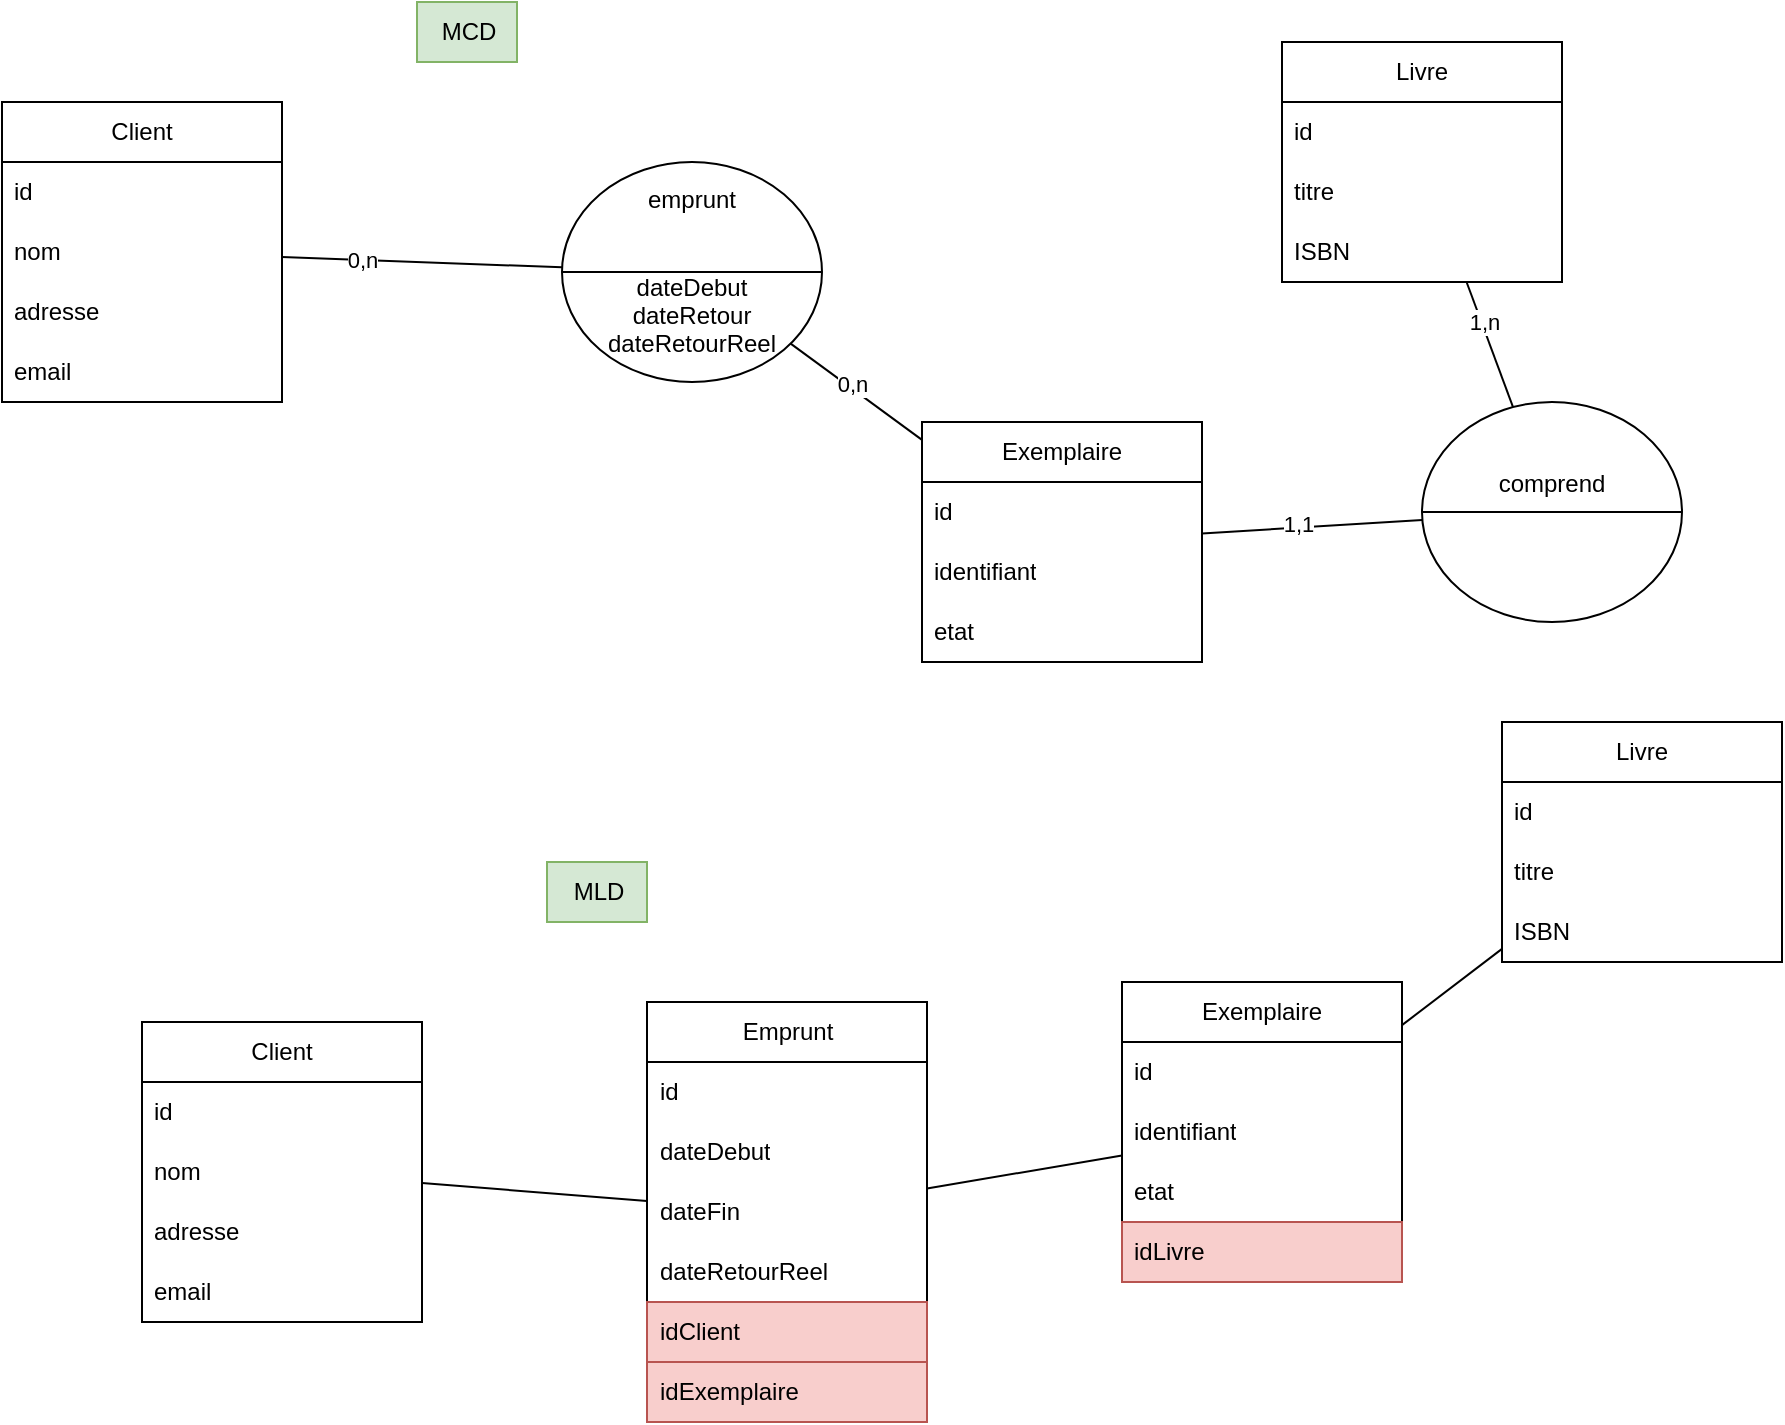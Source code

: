 <mxfile version="23.1.5" type="device">
  <diagram name="Page-1" id="Rdim_5VaXPFI_u1aEHPu">
    <mxGraphModel dx="1900" dy="-1571" grid="1" gridSize="10" guides="1" tooltips="1" connect="1" arrows="1" fold="1" page="1" pageScale="1" pageWidth="850" pageHeight="1100" math="0" shadow="0">
      <root>
        <mxCell id="0" />
        <mxCell id="1" parent="0" />
        <mxCell id="az1NuROMxJT2p0c5ZFmb-1" value="Client" style="swimlane;fontStyle=0;childLayout=stackLayout;horizontal=1;startSize=30;horizontalStack=0;resizeParent=1;resizeParentMax=0;resizeLast=0;collapsible=1;marginBottom=0;whiteSpace=wrap;html=1;" vertex="1" parent="1">
          <mxGeometry x="-190" y="2290" width="140" height="150" as="geometry" />
        </mxCell>
        <mxCell id="az1NuROMxJT2p0c5ZFmb-2" value="id" style="text;strokeColor=none;fillColor=none;align=left;verticalAlign=middle;spacingLeft=4;spacingRight=4;overflow=hidden;points=[[0,0.5],[1,0.5]];portConstraint=eastwest;rotatable=0;whiteSpace=wrap;html=1;" vertex="1" parent="az1NuROMxJT2p0c5ZFmb-1">
          <mxGeometry y="30" width="140" height="30" as="geometry" />
        </mxCell>
        <mxCell id="az1NuROMxJT2p0c5ZFmb-3" value="nom" style="text;strokeColor=none;fillColor=none;align=left;verticalAlign=middle;spacingLeft=4;spacingRight=4;overflow=hidden;points=[[0,0.5],[1,0.5]];portConstraint=eastwest;rotatable=0;whiteSpace=wrap;html=1;" vertex="1" parent="az1NuROMxJT2p0c5ZFmb-1">
          <mxGeometry y="60" width="140" height="30" as="geometry" />
        </mxCell>
        <mxCell id="az1NuROMxJT2p0c5ZFmb-4" value="adresse" style="text;strokeColor=none;fillColor=none;align=left;verticalAlign=middle;spacingLeft=4;spacingRight=4;overflow=hidden;points=[[0,0.5],[1,0.5]];portConstraint=eastwest;rotatable=0;whiteSpace=wrap;html=1;" vertex="1" parent="az1NuROMxJT2p0c5ZFmb-1">
          <mxGeometry y="90" width="140" height="30" as="geometry" />
        </mxCell>
        <mxCell id="az1NuROMxJT2p0c5ZFmb-15" value="email" style="text;strokeColor=none;fillColor=none;align=left;verticalAlign=middle;spacingLeft=4;spacingRight=4;overflow=hidden;points=[[0,0.5],[1,0.5]];portConstraint=eastwest;rotatable=0;whiteSpace=wrap;html=1;" vertex="1" parent="az1NuROMxJT2p0c5ZFmb-1">
          <mxGeometry y="120" width="140" height="30" as="geometry" />
        </mxCell>
        <mxCell id="az1NuROMxJT2p0c5ZFmb-5" value="Livre" style="swimlane;fontStyle=0;childLayout=stackLayout;horizontal=1;startSize=30;horizontalStack=0;resizeParent=1;resizeParentMax=0;resizeLast=0;collapsible=1;marginBottom=0;whiteSpace=wrap;html=1;" vertex="1" parent="1">
          <mxGeometry x="450" y="2260" width="140" height="120" as="geometry" />
        </mxCell>
        <mxCell id="az1NuROMxJT2p0c5ZFmb-6" value="id" style="text;strokeColor=none;fillColor=none;align=left;verticalAlign=middle;spacingLeft=4;spacingRight=4;overflow=hidden;points=[[0,0.5],[1,0.5]];portConstraint=eastwest;rotatable=0;whiteSpace=wrap;html=1;" vertex="1" parent="az1NuROMxJT2p0c5ZFmb-5">
          <mxGeometry y="30" width="140" height="30" as="geometry" />
        </mxCell>
        <mxCell id="az1NuROMxJT2p0c5ZFmb-17" value="titre" style="text;strokeColor=none;fillColor=none;align=left;verticalAlign=middle;spacingLeft=4;spacingRight=4;overflow=hidden;points=[[0,0.5],[1,0.5]];portConstraint=eastwest;rotatable=0;whiteSpace=wrap;html=1;" vertex="1" parent="az1NuROMxJT2p0c5ZFmb-5">
          <mxGeometry y="60" width="140" height="30" as="geometry" />
        </mxCell>
        <mxCell id="az1NuROMxJT2p0c5ZFmb-7" value="ISBN" style="text;strokeColor=none;fillColor=none;align=left;verticalAlign=middle;spacingLeft=4;spacingRight=4;overflow=hidden;points=[[0,0.5],[1,0.5]];portConstraint=eastwest;rotatable=0;whiteSpace=wrap;html=1;" vertex="1" parent="az1NuROMxJT2p0c5ZFmb-5">
          <mxGeometry y="90" width="140" height="30" as="geometry" />
        </mxCell>
        <mxCell id="az1NuROMxJT2p0c5ZFmb-10" value="" style="endArrow=none;html=1;rounded=0;" edge="1" parent="1" source="az1NuROMxJT2p0c5ZFmb-1" target="az1NuROMxJT2p0c5ZFmb-33">
          <mxGeometry width="50" height="50" relative="1" as="geometry">
            <mxPoint x="237.5" y="2400" as="sourcePoint" />
            <mxPoint x="112.166" y="2358.957" as="targetPoint" />
          </mxGeometry>
        </mxCell>
        <mxCell id="az1NuROMxJT2p0c5ZFmb-16" value="0,n" style="edgeLabel;html=1;align=center;verticalAlign=middle;resizable=0;points=[];" vertex="1" connectable="0" parent="az1NuROMxJT2p0c5ZFmb-10">
          <mxGeometry x="-0.432" relative="1" as="geometry">
            <mxPoint as="offset" />
          </mxGeometry>
        </mxCell>
        <mxCell id="az1NuROMxJT2p0c5ZFmb-12" value="" style="endArrow=none;html=1;rounded=0;" edge="1" parent="1" source="az1NuROMxJT2p0c5ZFmb-33" target="az1NuROMxJT2p0c5ZFmb-41">
          <mxGeometry width="50" height="50" relative="1" as="geometry">
            <mxPoint x="204.662" y="2353.573" as="sourcePoint" />
            <mxPoint x="350.5" y="2336.706" as="targetPoint" />
          </mxGeometry>
        </mxCell>
        <mxCell id="az1NuROMxJT2p0c5ZFmb-18" value="0,n" style="edgeLabel;html=1;align=center;verticalAlign=middle;resizable=0;points=[];" vertex="1" connectable="0" parent="az1NuROMxJT2p0c5ZFmb-12">
          <mxGeometry x="-0.12" y="2" relative="1" as="geometry">
            <mxPoint as="offset" />
          </mxGeometry>
        </mxCell>
        <mxCell id="az1NuROMxJT2p0c5ZFmb-14" value="MCD" style="text;html=1;align=center;verticalAlign=middle;resizable=0;points=[];autosize=1;strokeColor=#82b366;fillColor=#d5e8d4;" vertex="1" parent="1">
          <mxGeometry x="17.5" y="2240" width="50" height="30" as="geometry" />
        </mxCell>
        <mxCell id="az1NuROMxJT2p0c5ZFmb-19" value="Client" style="swimlane;fontStyle=0;childLayout=stackLayout;horizontal=1;startSize=30;horizontalStack=0;resizeParent=1;resizeParentMax=0;resizeLast=0;collapsible=1;marginBottom=0;whiteSpace=wrap;html=1;" vertex="1" parent="1">
          <mxGeometry x="-120" y="2750" width="140" height="150" as="geometry" />
        </mxCell>
        <mxCell id="az1NuROMxJT2p0c5ZFmb-20" value="id" style="text;strokeColor=none;fillColor=none;align=left;verticalAlign=middle;spacingLeft=4;spacingRight=4;overflow=hidden;points=[[0,0.5],[1,0.5]];portConstraint=eastwest;rotatable=0;whiteSpace=wrap;html=1;" vertex="1" parent="az1NuROMxJT2p0c5ZFmb-19">
          <mxGeometry y="30" width="140" height="30" as="geometry" />
        </mxCell>
        <mxCell id="az1NuROMxJT2p0c5ZFmb-21" value="nom" style="text;strokeColor=none;fillColor=none;align=left;verticalAlign=middle;spacingLeft=4;spacingRight=4;overflow=hidden;points=[[0,0.5],[1,0.5]];portConstraint=eastwest;rotatable=0;whiteSpace=wrap;html=1;" vertex="1" parent="az1NuROMxJT2p0c5ZFmb-19">
          <mxGeometry y="60" width="140" height="30" as="geometry" />
        </mxCell>
        <mxCell id="az1NuROMxJT2p0c5ZFmb-22" value="adresse" style="text;strokeColor=none;fillColor=none;align=left;verticalAlign=middle;spacingLeft=4;spacingRight=4;overflow=hidden;points=[[0,0.5],[1,0.5]];portConstraint=eastwest;rotatable=0;whiteSpace=wrap;html=1;" vertex="1" parent="az1NuROMxJT2p0c5ZFmb-19">
          <mxGeometry y="90" width="140" height="30" as="geometry" />
        </mxCell>
        <mxCell id="az1NuROMxJT2p0c5ZFmb-23" value="email" style="text;strokeColor=none;fillColor=none;align=left;verticalAlign=middle;spacingLeft=4;spacingRight=4;overflow=hidden;points=[[0,0.5],[1,0.5]];portConstraint=eastwest;rotatable=0;whiteSpace=wrap;html=1;" vertex="1" parent="az1NuROMxJT2p0c5ZFmb-19">
          <mxGeometry y="120" width="140" height="30" as="geometry" />
        </mxCell>
        <mxCell id="az1NuROMxJT2p0c5ZFmb-24" value="MLD" style="text;html=1;align=center;verticalAlign=middle;resizable=0;points=[];autosize=1;strokeColor=#82b366;fillColor=#d5e8d4;" vertex="1" parent="1">
          <mxGeometry x="82.5" y="2670" width="50" height="30" as="geometry" />
        </mxCell>
        <mxCell id="az1NuROMxJT2p0c5ZFmb-25" value="Livre" style="swimlane;fontStyle=0;childLayout=stackLayout;horizontal=1;startSize=30;horizontalStack=0;resizeParent=1;resizeParentMax=0;resizeLast=0;collapsible=1;marginBottom=0;whiteSpace=wrap;html=1;" vertex="1" parent="1">
          <mxGeometry x="560" y="2600" width="140" height="120" as="geometry" />
        </mxCell>
        <mxCell id="az1NuROMxJT2p0c5ZFmb-26" value="id" style="text;strokeColor=none;fillColor=none;align=left;verticalAlign=middle;spacingLeft=4;spacingRight=4;overflow=hidden;points=[[0,0.5],[1,0.5]];portConstraint=eastwest;rotatable=0;whiteSpace=wrap;html=1;" vertex="1" parent="az1NuROMxJT2p0c5ZFmb-25">
          <mxGeometry y="30" width="140" height="30" as="geometry" />
        </mxCell>
        <mxCell id="az1NuROMxJT2p0c5ZFmb-27" value="titre" style="text;strokeColor=none;fillColor=none;align=left;verticalAlign=middle;spacingLeft=4;spacingRight=4;overflow=hidden;points=[[0,0.5],[1,0.5]];portConstraint=eastwest;rotatable=0;whiteSpace=wrap;html=1;" vertex="1" parent="az1NuROMxJT2p0c5ZFmb-25">
          <mxGeometry y="60" width="140" height="30" as="geometry" />
        </mxCell>
        <mxCell id="az1NuROMxJT2p0c5ZFmb-28" value="ISBN" style="text;strokeColor=none;fillColor=none;align=left;verticalAlign=middle;spacingLeft=4;spacingRight=4;overflow=hidden;points=[[0,0.5],[1,0.5]];portConstraint=eastwest;rotatable=0;whiteSpace=wrap;html=1;" vertex="1" parent="az1NuROMxJT2p0c5ZFmb-25">
          <mxGeometry y="90" width="140" height="30" as="geometry" />
        </mxCell>
        <mxCell id="az1NuROMxJT2p0c5ZFmb-29" value="Emprunt" style="swimlane;fontStyle=0;childLayout=stackLayout;horizontal=1;startSize=30;horizontalStack=0;resizeParent=1;resizeParentMax=0;resizeLast=0;collapsible=1;marginBottom=0;whiteSpace=wrap;html=1;" vertex="1" parent="1">
          <mxGeometry x="132.5" y="2740" width="140" height="210" as="geometry" />
        </mxCell>
        <mxCell id="az1NuROMxJT2p0c5ZFmb-30" value="id" style="text;strokeColor=none;fillColor=none;align=left;verticalAlign=middle;spacingLeft=4;spacingRight=4;overflow=hidden;points=[[0,0.5],[1,0.5]];portConstraint=eastwest;rotatable=0;whiteSpace=wrap;html=1;" vertex="1" parent="az1NuROMxJT2p0c5ZFmb-29">
          <mxGeometry y="30" width="140" height="30" as="geometry" />
        </mxCell>
        <mxCell id="az1NuROMxJT2p0c5ZFmb-35" value="dateDebut" style="text;strokeColor=none;fillColor=none;align=left;verticalAlign=middle;spacingLeft=4;spacingRight=4;overflow=hidden;points=[[0,0.5],[1,0.5]];portConstraint=eastwest;rotatable=0;whiteSpace=wrap;html=1;" vertex="1" parent="az1NuROMxJT2p0c5ZFmb-29">
          <mxGeometry y="60" width="140" height="30" as="geometry" />
        </mxCell>
        <mxCell id="az1NuROMxJT2p0c5ZFmb-36" value="dateFin" style="text;strokeColor=none;fillColor=none;align=left;verticalAlign=middle;spacingLeft=4;spacingRight=4;overflow=hidden;points=[[0,0.5],[1,0.5]];portConstraint=eastwest;rotatable=0;whiteSpace=wrap;html=1;" vertex="1" parent="az1NuROMxJT2p0c5ZFmb-29">
          <mxGeometry y="90" width="140" height="30" as="geometry" />
        </mxCell>
        <mxCell id="az1NuROMxJT2p0c5ZFmb-37" value="dateRetourReel" style="text;strokeColor=none;fillColor=none;align=left;verticalAlign=middle;spacingLeft=4;spacingRight=4;overflow=hidden;points=[[0,0.5],[1,0.5]];portConstraint=eastwest;rotatable=0;whiteSpace=wrap;html=1;" vertex="1" parent="az1NuROMxJT2p0c5ZFmb-29">
          <mxGeometry y="120" width="140" height="30" as="geometry" />
        </mxCell>
        <mxCell id="az1NuROMxJT2p0c5ZFmb-31" value="idClient" style="text;strokeColor=#b85450;fillColor=#f8cecc;align=left;verticalAlign=middle;spacingLeft=4;spacingRight=4;overflow=hidden;points=[[0,0.5],[1,0.5]];portConstraint=eastwest;rotatable=0;whiteSpace=wrap;html=1;" vertex="1" parent="az1NuROMxJT2p0c5ZFmb-29">
          <mxGeometry y="150" width="140" height="30" as="geometry" />
        </mxCell>
        <mxCell id="az1NuROMxJT2p0c5ZFmb-32" value="idExemplaire" style="text;strokeColor=#b85450;fillColor=#f8cecc;align=left;verticalAlign=middle;spacingLeft=4;spacingRight=4;overflow=hidden;points=[[0,0.5],[1,0.5]];portConstraint=eastwest;rotatable=0;whiteSpace=wrap;html=1;" vertex="1" parent="az1NuROMxJT2p0c5ZFmb-29">
          <mxGeometry y="180" width="140" height="30" as="geometry" />
        </mxCell>
        <mxCell id="az1NuROMxJT2p0c5ZFmb-33" value="emprunt&lt;br&gt;&lt;br&gt;&lt;br&gt;dateDebut&lt;div&gt;dateRetour&lt;/div&gt;&lt;div&gt;dateRetourReel&lt;/div&gt;" style="shape=lineEllipse;perimeter=ellipsePerimeter;whiteSpace=wrap;html=1;backgroundOutline=1;" vertex="1" parent="1">
          <mxGeometry x="90" y="2320" width="130" height="110" as="geometry" />
        </mxCell>
        <mxCell id="az1NuROMxJT2p0c5ZFmb-38" value="" style="endArrow=none;html=1;rounded=0;" edge="1" parent="1" source="az1NuROMxJT2p0c5ZFmb-19" target="az1NuROMxJT2p0c5ZFmb-29">
          <mxGeometry width="50" height="50" relative="1" as="geometry">
            <mxPoint x="12.5" y="2592" as="sourcePoint" />
            <mxPoint x="132.5" y="2587" as="targetPoint" />
          </mxGeometry>
        </mxCell>
        <mxCell id="az1NuROMxJT2p0c5ZFmb-40" value="" style="endArrow=none;html=1;rounded=0;" edge="1" parent="1" source="az1NuROMxJT2p0c5ZFmb-52" target="az1NuROMxJT2p0c5ZFmb-25">
          <mxGeometry width="50" height="50" relative="1" as="geometry">
            <mxPoint x="450" y="2640" as="sourcePoint" />
            <mxPoint x="142.5" y="2849" as="targetPoint" />
          </mxGeometry>
        </mxCell>
        <mxCell id="az1NuROMxJT2p0c5ZFmb-41" value="Exemplaire" style="swimlane;fontStyle=0;childLayout=stackLayout;horizontal=1;startSize=30;horizontalStack=0;resizeParent=1;resizeParentMax=0;resizeLast=0;collapsible=1;marginBottom=0;whiteSpace=wrap;html=1;" vertex="1" parent="1">
          <mxGeometry x="270" y="2450" width="140" height="120" as="geometry" />
        </mxCell>
        <mxCell id="az1NuROMxJT2p0c5ZFmb-42" value="id" style="text;strokeColor=none;fillColor=none;align=left;verticalAlign=middle;spacingLeft=4;spacingRight=4;overflow=hidden;points=[[0,0.5],[1,0.5]];portConstraint=eastwest;rotatable=0;whiteSpace=wrap;html=1;" vertex="1" parent="az1NuROMxJT2p0c5ZFmb-41">
          <mxGeometry y="30" width="140" height="30" as="geometry" />
        </mxCell>
        <mxCell id="az1NuROMxJT2p0c5ZFmb-43" value="identifiant" style="text;strokeColor=none;fillColor=none;align=left;verticalAlign=middle;spacingLeft=4;spacingRight=4;overflow=hidden;points=[[0,0.5],[1,0.5]];portConstraint=eastwest;rotatable=0;whiteSpace=wrap;html=1;" vertex="1" parent="az1NuROMxJT2p0c5ZFmb-41">
          <mxGeometry y="60" width="140" height="30" as="geometry" />
        </mxCell>
        <mxCell id="az1NuROMxJT2p0c5ZFmb-44" value="etat" style="text;strokeColor=none;fillColor=none;align=left;verticalAlign=middle;spacingLeft=4;spacingRight=4;overflow=hidden;points=[[0,0.5],[1,0.5]];portConstraint=eastwest;rotatable=0;whiteSpace=wrap;html=1;" vertex="1" parent="az1NuROMxJT2p0c5ZFmb-41">
          <mxGeometry y="90" width="140" height="30" as="geometry" />
        </mxCell>
        <mxCell id="az1NuROMxJT2p0c5ZFmb-45" value="" style="endArrow=none;html=1;rounded=0;" edge="1" parent="1" source="az1NuROMxJT2p0c5ZFmb-41" target="az1NuROMxJT2p0c5ZFmb-47">
          <mxGeometry width="50" height="50" relative="1" as="geometry">
            <mxPoint x="229" y="2374" as="sourcePoint" />
            <mxPoint x="510" y="2510" as="targetPoint" />
          </mxGeometry>
        </mxCell>
        <mxCell id="az1NuROMxJT2p0c5ZFmb-50" value="1,1" style="edgeLabel;html=1;align=center;verticalAlign=middle;resizable=0;points=[];" vertex="1" connectable="0" parent="az1NuROMxJT2p0c5ZFmb-45">
          <mxGeometry x="-0.135" y="2" relative="1" as="geometry">
            <mxPoint as="offset" />
          </mxGeometry>
        </mxCell>
        <mxCell id="az1NuROMxJT2p0c5ZFmb-47" value="comprend&lt;br&gt;&lt;br&gt;&lt;div&gt;&lt;br/&gt;&lt;/div&gt;" style="shape=lineEllipse;perimeter=ellipsePerimeter;whiteSpace=wrap;html=1;backgroundOutline=1;" vertex="1" parent="1">
          <mxGeometry x="520" y="2440" width="130" height="110" as="geometry" />
        </mxCell>
        <mxCell id="az1NuROMxJT2p0c5ZFmb-48" value="" style="endArrow=none;html=1;rounded=0;" edge="1" parent="1" source="az1NuROMxJT2p0c5ZFmb-5" target="az1NuROMxJT2p0c5ZFmb-47">
          <mxGeometry width="50" height="50" relative="1" as="geometry">
            <mxPoint x="450" y="2562" as="sourcePoint" />
            <mxPoint x="536" y="2528" as="targetPoint" />
          </mxGeometry>
        </mxCell>
        <mxCell id="az1NuROMxJT2p0c5ZFmb-51" value="1,n" style="edgeLabel;html=1;align=center;verticalAlign=middle;resizable=0;points=[];" vertex="1" connectable="0" parent="az1NuROMxJT2p0c5ZFmb-48">
          <mxGeometry x="-0.358" y="1" relative="1" as="geometry">
            <mxPoint as="offset" />
          </mxGeometry>
        </mxCell>
        <mxCell id="az1NuROMxJT2p0c5ZFmb-52" value="Exemplaire" style="swimlane;fontStyle=0;childLayout=stackLayout;horizontal=1;startSize=30;horizontalStack=0;resizeParent=1;resizeParentMax=0;resizeLast=0;collapsible=1;marginBottom=0;whiteSpace=wrap;html=1;" vertex="1" parent="1">
          <mxGeometry x="370" y="2730" width="140" height="150" as="geometry" />
        </mxCell>
        <mxCell id="az1NuROMxJT2p0c5ZFmb-53" value="id" style="text;strokeColor=none;fillColor=none;align=left;verticalAlign=middle;spacingLeft=4;spacingRight=4;overflow=hidden;points=[[0,0.5],[1,0.5]];portConstraint=eastwest;rotatable=0;whiteSpace=wrap;html=1;" vertex="1" parent="az1NuROMxJT2p0c5ZFmb-52">
          <mxGeometry y="30" width="140" height="30" as="geometry" />
        </mxCell>
        <mxCell id="az1NuROMxJT2p0c5ZFmb-54" value="identifiant" style="text;strokeColor=none;fillColor=none;align=left;verticalAlign=middle;spacingLeft=4;spacingRight=4;overflow=hidden;points=[[0,0.5],[1,0.5]];portConstraint=eastwest;rotatable=0;whiteSpace=wrap;html=1;" vertex="1" parent="az1NuROMxJT2p0c5ZFmb-52">
          <mxGeometry y="60" width="140" height="30" as="geometry" />
        </mxCell>
        <mxCell id="az1NuROMxJT2p0c5ZFmb-55" value="etat" style="text;strokeColor=none;fillColor=none;align=left;verticalAlign=middle;spacingLeft=4;spacingRight=4;overflow=hidden;points=[[0,0.5],[1,0.5]];portConstraint=eastwest;rotatable=0;whiteSpace=wrap;html=1;" vertex="1" parent="az1NuROMxJT2p0c5ZFmb-52">
          <mxGeometry y="90" width="140" height="30" as="geometry" />
        </mxCell>
        <mxCell id="az1NuROMxJT2p0c5ZFmb-57" value="idLivre" style="text;strokeColor=#b85450;fillColor=#f8cecc;align=left;verticalAlign=middle;spacingLeft=4;spacingRight=4;overflow=hidden;points=[[0,0.5],[1,0.5]];portConstraint=eastwest;rotatable=0;whiteSpace=wrap;html=1;" vertex="1" parent="az1NuROMxJT2p0c5ZFmb-52">
          <mxGeometry y="120" width="140" height="30" as="geometry" />
        </mxCell>
        <mxCell id="az1NuROMxJT2p0c5ZFmb-56" value="" style="endArrow=none;html=1;rounded=0;" edge="1" parent="1" source="az1NuROMxJT2p0c5ZFmb-29" target="az1NuROMxJT2p0c5ZFmb-52">
          <mxGeometry width="50" height="50" relative="1" as="geometry">
            <mxPoint x="460" y="2650" as="sourcePoint" />
            <mxPoint x="570" y="2662" as="targetPoint" />
          </mxGeometry>
        </mxCell>
      </root>
    </mxGraphModel>
  </diagram>
</mxfile>
